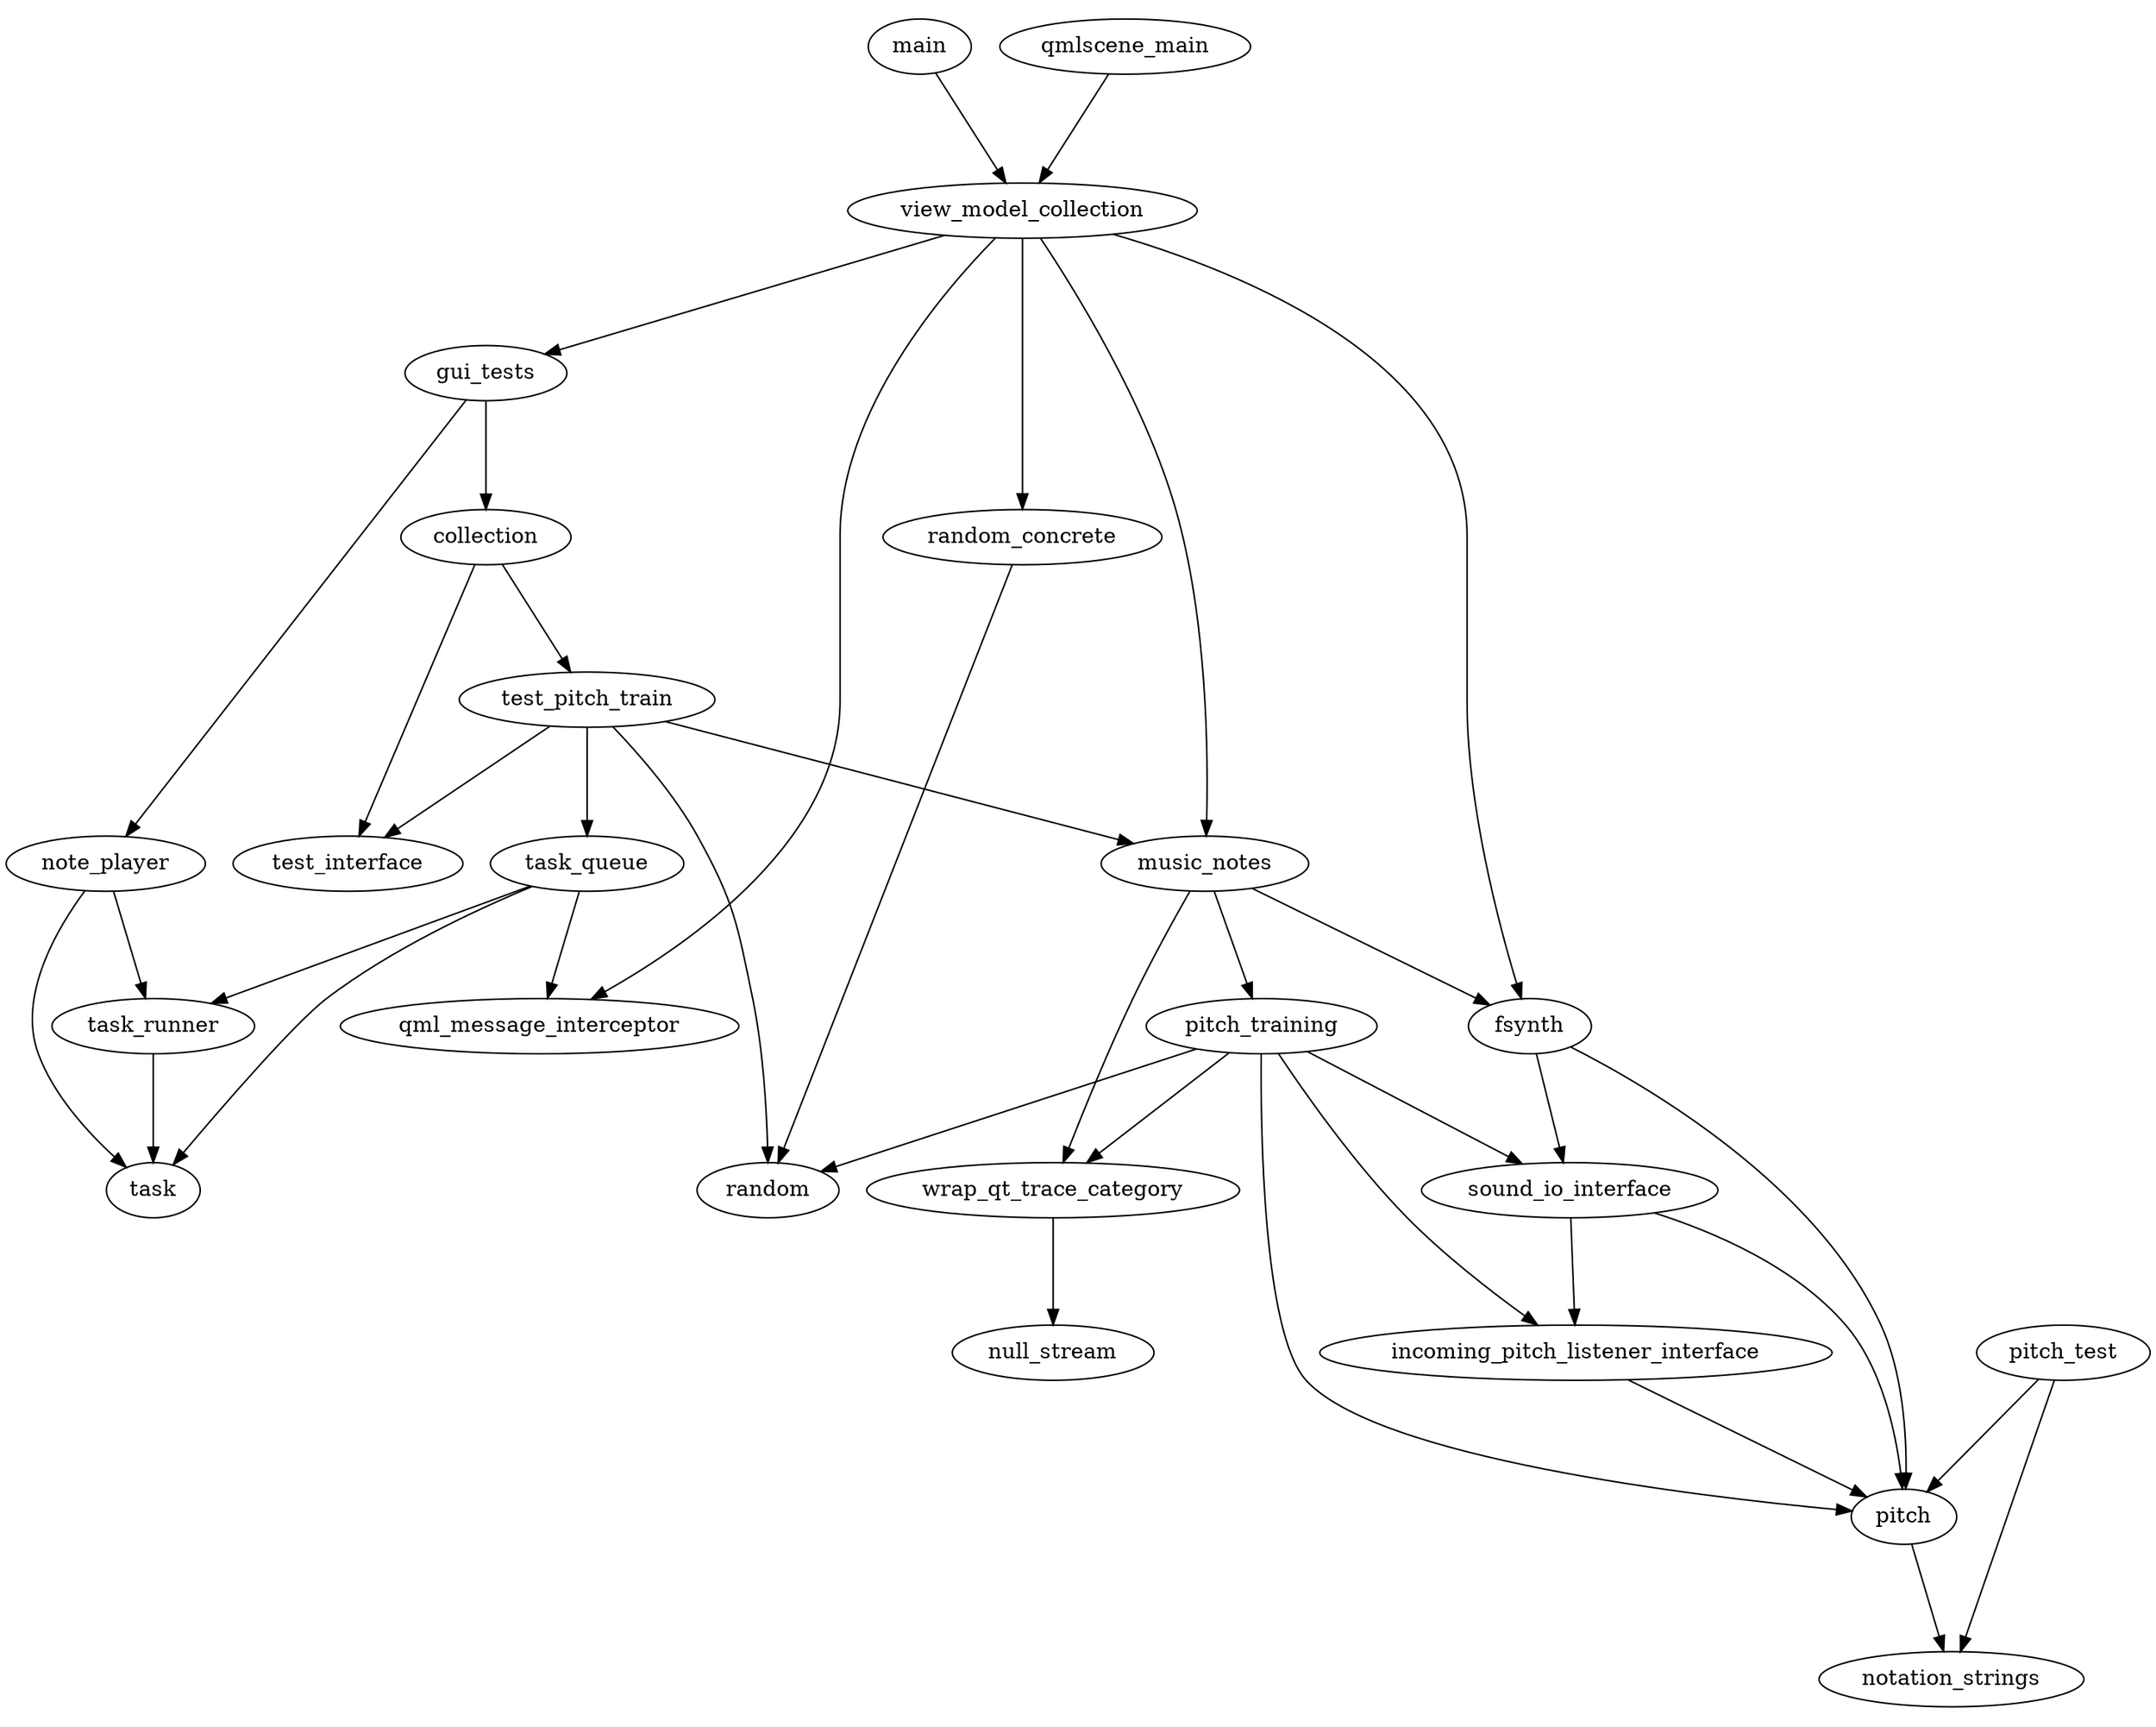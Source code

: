 digraph "source tree" {
    overlap=scale;
    ratio=0.8;
    fontsize="16";
    fontname="Helvetica";
    clusterrank="local";
	"collection" -> "test_interface"
	"collection" -> "test_pitch_train"
	"fsynth" -> "pitch"
	"fsynth" -> "sound_io_interface"
	"gui_tests" -> "collection"
	"gui_tests" -> "note_player"
	"incoming_pitch_listener_interface" -> "pitch"
	"main" -> "view_model_collection"
	"music_notes" -> "fsynth"
	"music_notes" -> "pitch_training"
	"music_notes" -> "wrap_qt_trace_category"
	"note_player" -> "task"
	"note_player" -> "task_runner"
	"pitch" -> "notation_strings"
	"pitch_test" -> "notation_strings"
	"pitch_test" -> "pitch"
	"pitch_training" -> "incoming_pitch_listener_interface"
	"pitch_training" -> "pitch"
	"pitch_training" -> "random"
	"pitch_training" -> "sound_io_interface"
	"pitch_training" -> "wrap_qt_trace_category"
	"qmlscene_main" -> "view_model_collection"
	"random_concrete" -> "random"
	"sound_io_interface" -> "incoming_pitch_listener_interface"
	"sound_io_interface" -> "pitch"
	"task_queue" -> "qml_message_interceptor"
	"task_queue" -> "task"
	"task_queue" -> "task_runner"
	"task_runner" -> "task"
	"test_pitch_train" -> "music_notes"
	"test_pitch_train" -> "random"
	"test_pitch_train" -> "task_queue"
	"test_pitch_train" -> "test_interface"
	"view_model_collection" -> "fsynth"
	"view_model_collection" -> "gui_tests"
	"view_model_collection" -> "music_notes"
	"view_model_collection" -> "qml_message_interceptor"
	"view_model_collection" -> "random_concrete"
	"wrap_qt_trace_category" -> "null_stream"
}
